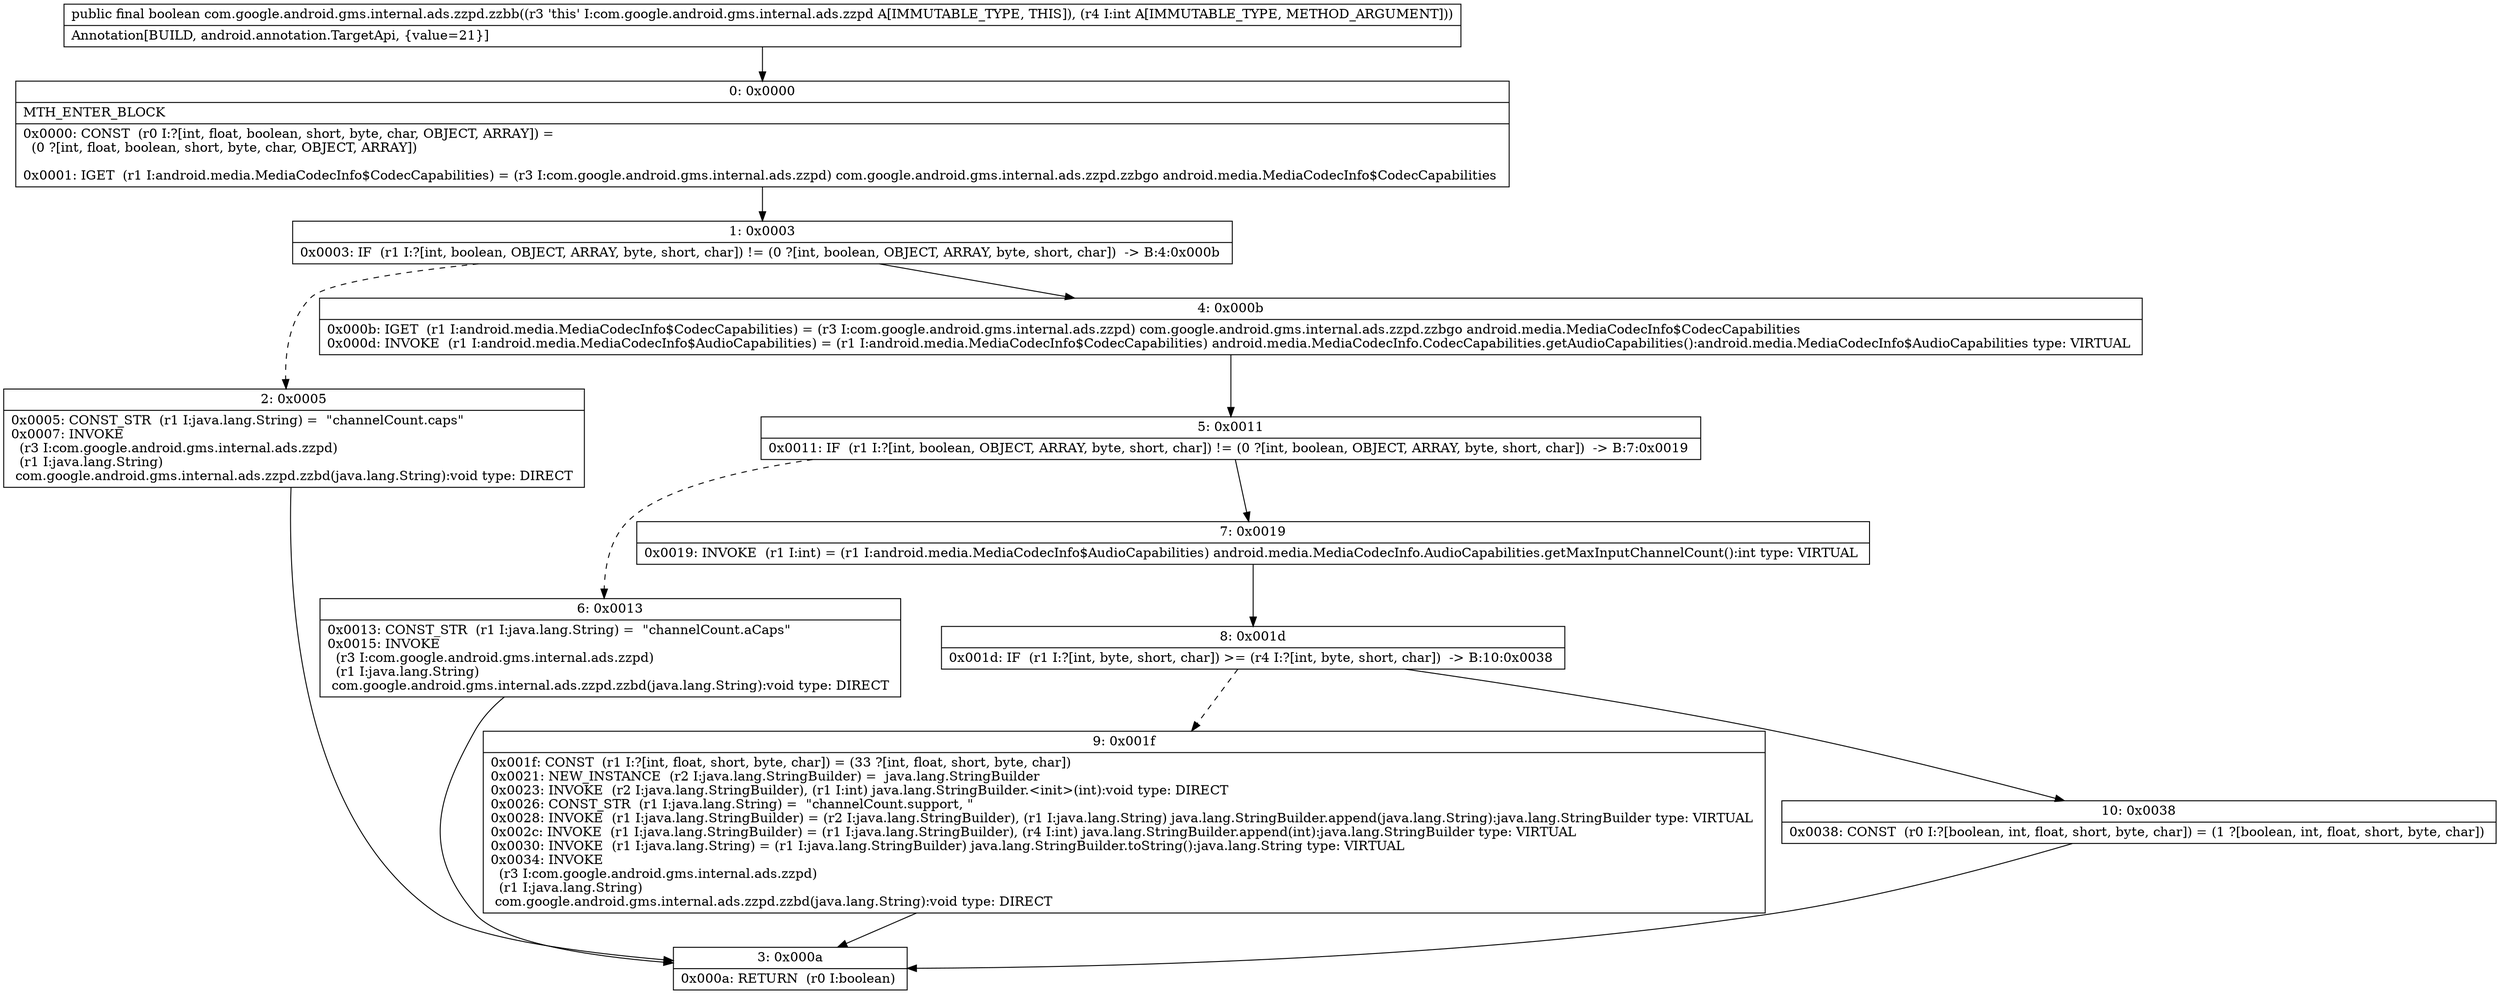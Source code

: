 digraph "CFG forcom.google.android.gms.internal.ads.zzpd.zzbb(I)Z" {
Node_0 [shape=record,label="{0\:\ 0x0000|MTH_ENTER_BLOCK\l|0x0000: CONST  (r0 I:?[int, float, boolean, short, byte, char, OBJECT, ARRAY]) = \l  (0 ?[int, float, boolean, short, byte, char, OBJECT, ARRAY])\l \l0x0001: IGET  (r1 I:android.media.MediaCodecInfo$CodecCapabilities) = (r3 I:com.google.android.gms.internal.ads.zzpd) com.google.android.gms.internal.ads.zzpd.zzbgo android.media.MediaCodecInfo$CodecCapabilities \l}"];
Node_1 [shape=record,label="{1\:\ 0x0003|0x0003: IF  (r1 I:?[int, boolean, OBJECT, ARRAY, byte, short, char]) != (0 ?[int, boolean, OBJECT, ARRAY, byte, short, char])  \-\> B:4:0x000b \l}"];
Node_2 [shape=record,label="{2\:\ 0x0005|0x0005: CONST_STR  (r1 I:java.lang.String) =  \"channelCount.caps\" \l0x0007: INVOKE  \l  (r3 I:com.google.android.gms.internal.ads.zzpd)\l  (r1 I:java.lang.String)\l com.google.android.gms.internal.ads.zzpd.zzbd(java.lang.String):void type: DIRECT \l}"];
Node_3 [shape=record,label="{3\:\ 0x000a|0x000a: RETURN  (r0 I:boolean) \l}"];
Node_4 [shape=record,label="{4\:\ 0x000b|0x000b: IGET  (r1 I:android.media.MediaCodecInfo$CodecCapabilities) = (r3 I:com.google.android.gms.internal.ads.zzpd) com.google.android.gms.internal.ads.zzpd.zzbgo android.media.MediaCodecInfo$CodecCapabilities \l0x000d: INVOKE  (r1 I:android.media.MediaCodecInfo$AudioCapabilities) = (r1 I:android.media.MediaCodecInfo$CodecCapabilities) android.media.MediaCodecInfo.CodecCapabilities.getAudioCapabilities():android.media.MediaCodecInfo$AudioCapabilities type: VIRTUAL \l}"];
Node_5 [shape=record,label="{5\:\ 0x0011|0x0011: IF  (r1 I:?[int, boolean, OBJECT, ARRAY, byte, short, char]) != (0 ?[int, boolean, OBJECT, ARRAY, byte, short, char])  \-\> B:7:0x0019 \l}"];
Node_6 [shape=record,label="{6\:\ 0x0013|0x0013: CONST_STR  (r1 I:java.lang.String) =  \"channelCount.aCaps\" \l0x0015: INVOKE  \l  (r3 I:com.google.android.gms.internal.ads.zzpd)\l  (r1 I:java.lang.String)\l com.google.android.gms.internal.ads.zzpd.zzbd(java.lang.String):void type: DIRECT \l}"];
Node_7 [shape=record,label="{7\:\ 0x0019|0x0019: INVOKE  (r1 I:int) = (r1 I:android.media.MediaCodecInfo$AudioCapabilities) android.media.MediaCodecInfo.AudioCapabilities.getMaxInputChannelCount():int type: VIRTUAL \l}"];
Node_8 [shape=record,label="{8\:\ 0x001d|0x001d: IF  (r1 I:?[int, byte, short, char]) \>= (r4 I:?[int, byte, short, char])  \-\> B:10:0x0038 \l}"];
Node_9 [shape=record,label="{9\:\ 0x001f|0x001f: CONST  (r1 I:?[int, float, short, byte, char]) = (33 ?[int, float, short, byte, char]) \l0x0021: NEW_INSTANCE  (r2 I:java.lang.StringBuilder) =  java.lang.StringBuilder \l0x0023: INVOKE  (r2 I:java.lang.StringBuilder), (r1 I:int) java.lang.StringBuilder.\<init\>(int):void type: DIRECT \l0x0026: CONST_STR  (r1 I:java.lang.String) =  \"channelCount.support, \" \l0x0028: INVOKE  (r1 I:java.lang.StringBuilder) = (r2 I:java.lang.StringBuilder), (r1 I:java.lang.String) java.lang.StringBuilder.append(java.lang.String):java.lang.StringBuilder type: VIRTUAL \l0x002c: INVOKE  (r1 I:java.lang.StringBuilder) = (r1 I:java.lang.StringBuilder), (r4 I:int) java.lang.StringBuilder.append(int):java.lang.StringBuilder type: VIRTUAL \l0x0030: INVOKE  (r1 I:java.lang.String) = (r1 I:java.lang.StringBuilder) java.lang.StringBuilder.toString():java.lang.String type: VIRTUAL \l0x0034: INVOKE  \l  (r3 I:com.google.android.gms.internal.ads.zzpd)\l  (r1 I:java.lang.String)\l com.google.android.gms.internal.ads.zzpd.zzbd(java.lang.String):void type: DIRECT \l}"];
Node_10 [shape=record,label="{10\:\ 0x0038|0x0038: CONST  (r0 I:?[boolean, int, float, short, byte, char]) = (1 ?[boolean, int, float, short, byte, char]) \l}"];
MethodNode[shape=record,label="{public final boolean com.google.android.gms.internal.ads.zzpd.zzbb((r3 'this' I:com.google.android.gms.internal.ads.zzpd A[IMMUTABLE_TYPE, THIS]), (r4 I:int A[IMMUTABLE_TYPE, METHOD_ARGUMENT]))  | Annotation[BUILD, android.annotation.TargetApi, \{value=21\}]\l}"];
MethodNode -> Node_0;
Node_0 -> Node_1;
Node_1 -> Node_2[style=dashed];
Node_1 -> Node_4;
Node_2 -> Node_3;
Node_4 -> Node_5;
Node_5 -> Node_6[style=dashed];
Node_5 -> Node_7;
Node_6 -> Node_3;
Node_7 -> Node_8;
Node_8 -> Node_9[style=dashed];
Node_8 -> Node_10;
Node_9 -> Node_3;
Node_10 -> Node_3;
}

